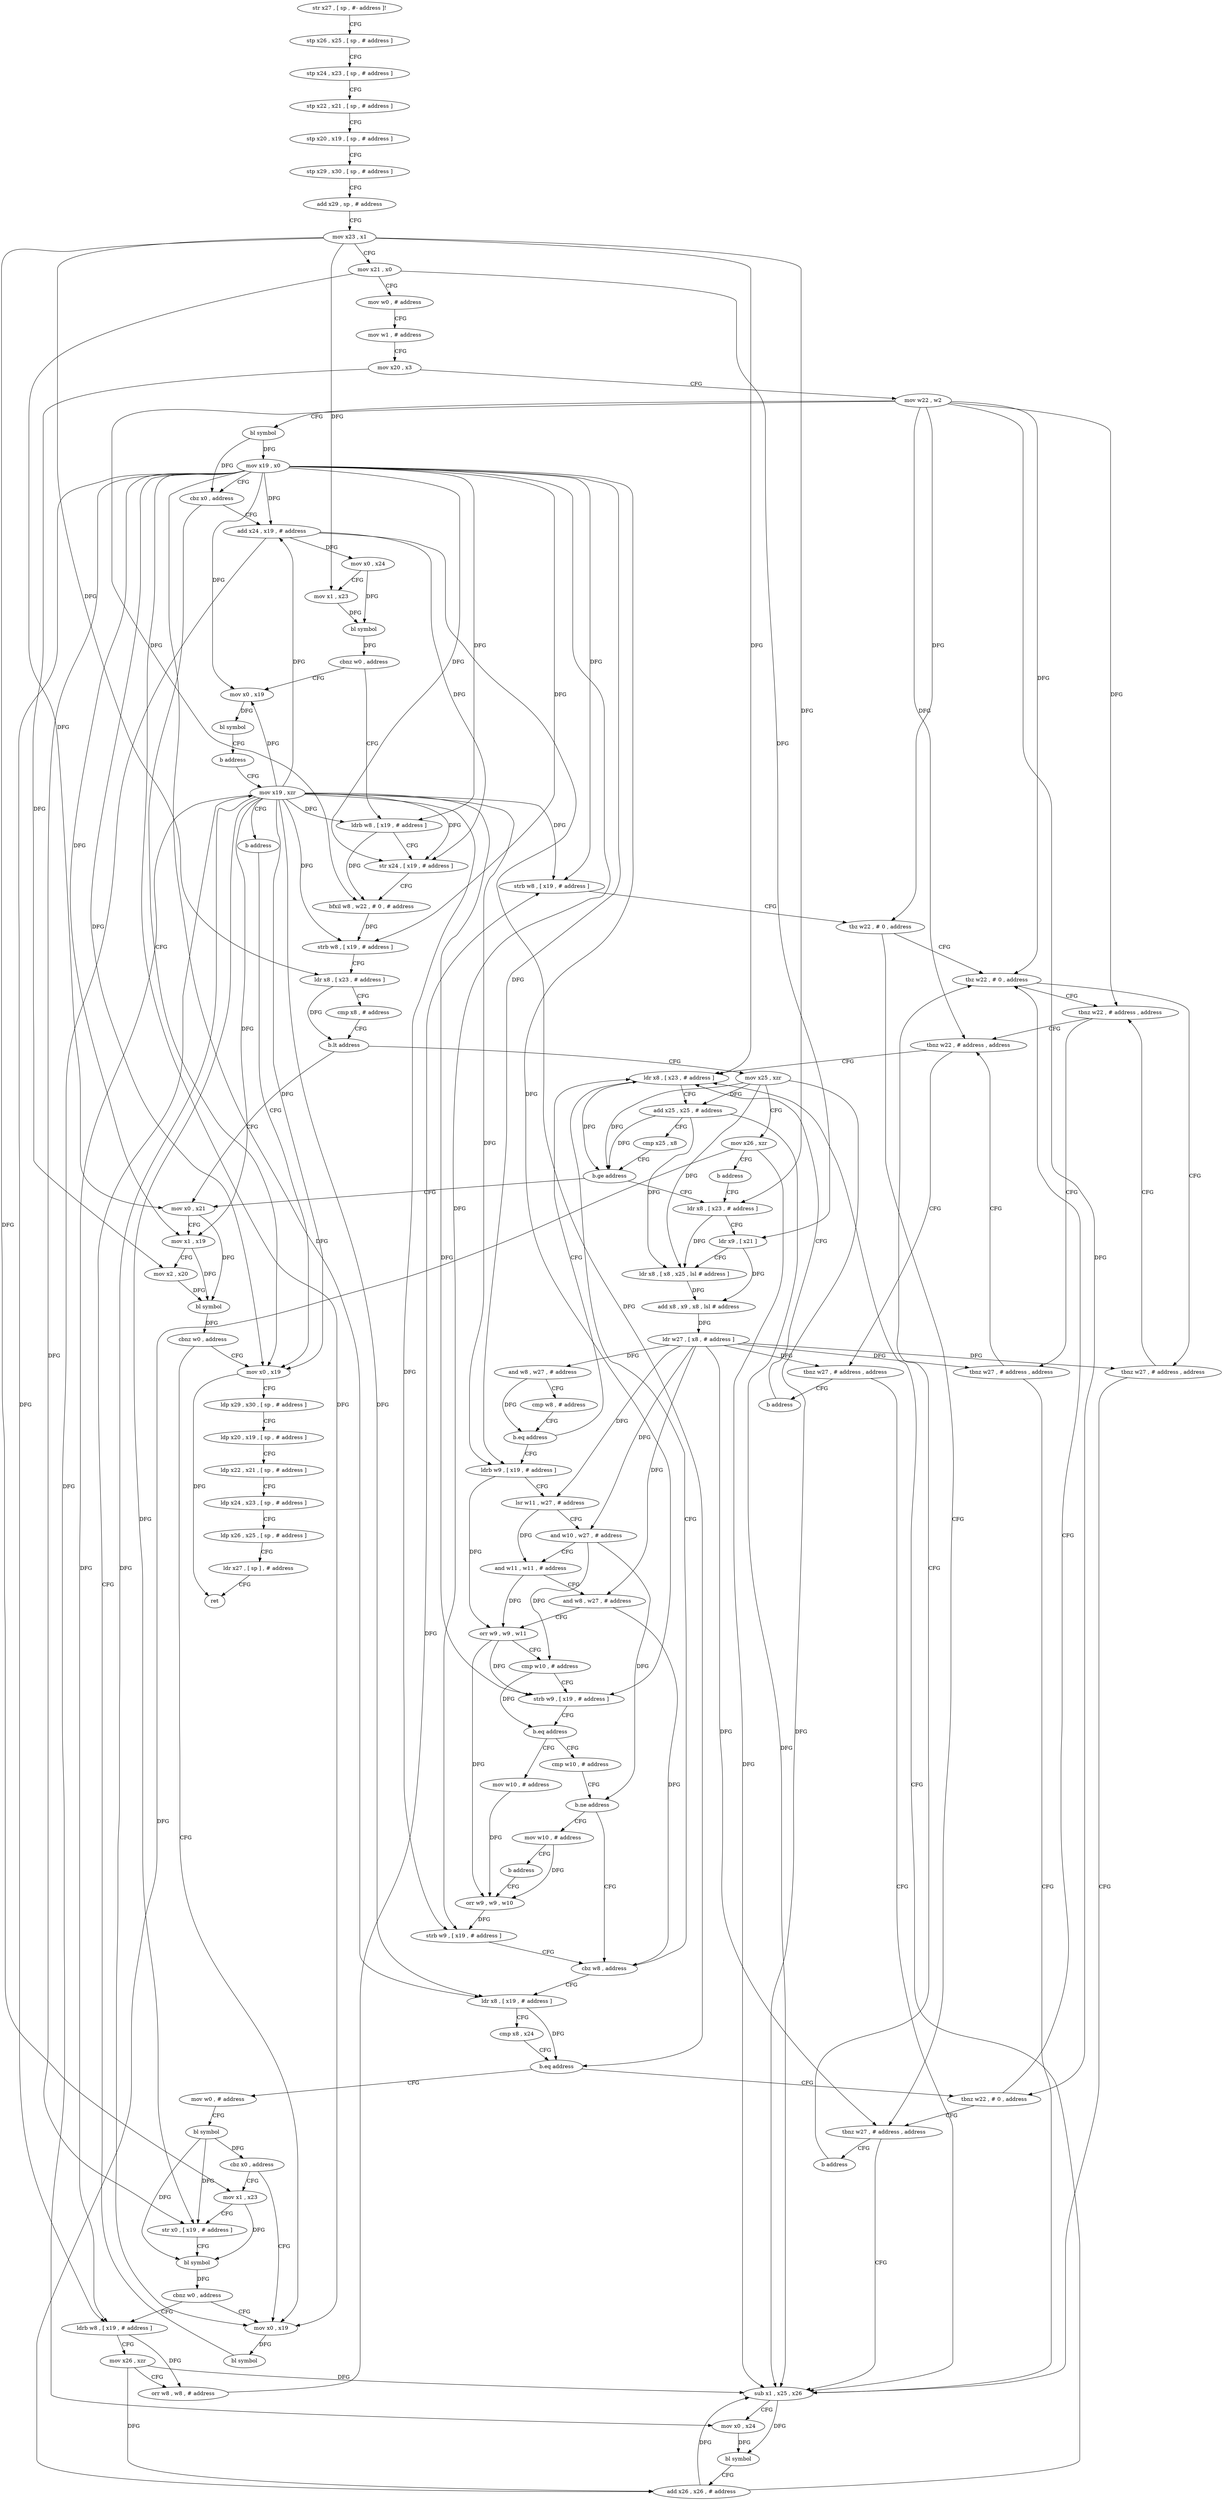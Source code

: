 digraph "func" {
"4242284" [label = "str x27 , [ sp , #- address ]!" ]
"4242288" [label = "stp x26 , x25 , [ sp , # address ]" ]
"4242292" [label = "stp x24 , x23 , [ sp , # address ]" ]
"4242296" [label = "stp x22 , x21 , [ sp , # address ]" ]
"4242300" [label = "stp x20 , x19 , [ sp , # address ]" ]
"4242304" [label = "stp x29 , x30 , [ sp , # address ]" ]
"4242308" [label = "add x29 , sp , # address" ]
"4242312" [label = "mov x23 , x1" ]
"4242316" [label = "mov x21 , x0" ]
"4242320" [label = "mov w0 , # address" ]
"4242324" [label = "mov w1 , # address" ]
"4242328" [label = "mov x20 , x3" ]
"4242332" [label = "mov w22 , w2" ]
"4242336" [label = "bl symbol" ]
"4242340" [label = "mov x19 , x0" ]
"4242344" [label = "cbz x0 , address" ]
"4242660" [label = "mov x0 , x19" ]
"4242348" [label = "add x24 , x19 , # address" ]
"4242664" [label = "ldp x29 , x30 , [ sp , # address ]" ]
"4242668" [label = "ldp x20 , x19 , [ sp , # address ]" ]
"4242672" [label = "ldp x22 , x21 , [ sp , # address ]" ]
"4242676" [label = "ldp x24 , x23 , [ sp , # address ]" ]
"4242680" [label = "ldp x26 , x25 , [ sp , # address ]" ]
"4242684" [label = "ldr x27 , [ sp ] , # address" ]
"4242688" [label = "ret" ]
"4242352" [label = "mov x0 , x24" ]
"4242356" [label = "mov x1 , x23" ]
"4242360" [label = "bl symbol" ]
"4242364" [label = "cbnz w0 , address" ]
"4242708" [label = "mov x0 , x19" ]
"4242368" [label = "ldrb w8 , [ x19 , # address ]" ]
"4242712" [label = "bl symbol" ]
"4242716" [label = "b address" ]
"4242700" [label = "mov x19 , xzr" ]
"4242372" [label = "str x24 , [ x19 , # address ]" ]
"4242376" [label = "bfxil w8 , w22 , # 0 , # address" ]
"4242380" [label = "strb w8 , [ x19 , # address ]" ]
"4242384" [label = "ldr x8 , [ x23 , # address ]" ]
"4242388" [label = "cmp x8 , # address" ]
"4242392" [label = "b.lt address" ]
"4242640" [label = "mov x0 , x21" ]
"4242396" [label = "mov x25 , xzr" ]
"4242704" [label = "b address" ]
"4242644" [label = "mov x1 , x19" ]
"4242648" [label = "mov x2 , x20" ]
"4242652" [label = "bl symbol" ]
"4242656" [label = "cbnz w0 , address" ]
"4242692" [label = "mov x0 , x19" ]
"4242400" [label = "mov x26 , xzr" ]
"4242404" [label = "b address" ]
"4242440" [label = "ldr x8 , [ x23 , # address ]" ]
"4242696" [label = "bl symbol" ]
"4242444" [label = "ldr x9 , [ x21 ]" ]
"4242448" [label = "ldr x8 , [ x8 , x25 , lsl # address ]" ]
"4242452" [label = "add x8 , x9 , x8 , lsl # address" ]
"4242456" [label = "ldr w27 , [ x8 , # address ]" ]
"4242460" [label = "and w8 , w27 , # address" ]
"4242464" [label = "cmp w8 , # address" ]
"4242468" [label = "b.eq address" ]
"4242424" [label = "ldr x8 , [ x23 , # address ]" ]
"4242472" [label = "ldrb w9 , [ x19 , # address ]" ]
"4242428" [label = "add x25 , x25 , # address" ]
"4242432" [label = "cmp x25 , x8" ]
"4242436" [label = "b.ge address" ]
"4242476" [label = "lsr w11 , w27 , # address" ]
"4242480" [label = "and w10 , w27 , # address" ]
"4242484" [label = "and w11 , w11 , # address" ]
"4242488" [label = "and w8 , w27 , # address" ]
"4242492" [label = "orr w9 , w9 , w11" ]
"4242496" [label = "cmp w10 , # address" ]
"4242500" [label = "strb w9 , [ x19 , # address ]" ]
"4242504" [label = "b.eq address" ]
"4242524" [label = "mov w10 , # address" ]
"4242508" [label = "cmp w10 , # address" ]
"4242528" [label = "orr w9 , w9 , w10" ]
"4242512" [label = "b.ne address" ]
"4242536" [label = "cbz w8 , address" ]
"4242516" [label = "mov w10 , # address" ]
"4242540" [label = "ldr x8 , [ x19 , # address ]" ]
"4242544" [label = "cmp x8 , x24" ]
"4242548" [label = "b.eq address" ]
"4242564" [label = "mov w0 , # address" ]
"4242552" [label = "tbnz w22 , # 0 , address" ]
"4242520" [label = "b address" ]
"4242568" [label = "bl symbol" ]
"4242572" [label = "cbz x0 , address" ]
"4242576" [label = "mov x1 , x23" ]
"4242612" [label = "tbz w22 , # 0 , address" ]
"4242556" [label = "tbnz w27 , # address , address" ]
"4242532" [label = "strb w9 , [ x19 , # address ]" ]
"4242580" [label = "str x0 , [ x19 , # address ]" ]
"4242584" [label = "bl symbol" ]
"4242588" [label = "cbnz w0 , address" ]
"4242592" [label = "ldrb w8 , [ x19 , # address ]" ]
"4242620" [label = "tbnz w22 , # address , address" ]
"4242616" [label = "tbnz w27 , # address , address" ]
"4242408" [label = "sub x1 , x25 , x26" ]
"4242560" [label = "b address" ]
"4242596" [label = "mov x26 , xzr" ]
"4242600" [label = "orr w8 , w8 , # address" ]
"4242604" [label = "strb w8 , [ x19 , # address ]" ]
"4242608" [label = "tbz w22 , # 0 , address" ]
"4242628" [label = "tbnz w22 , # address , address" ]
"4242624" [label = "tbnz w27 , # address , address" ]
"4242412" [label = "mov x0 , x24" ]
"4242416" [label = "bl symbol" ]
"4242420" [label = "add x26 , x26 , # address" ]
"4242632" [label = "tbnz w27 , # address , address" ]
"4242636" [label = "b address" ]
"4242284" -> "4242288" [ label = "CFG" ]
"4242288" -> "4242292" [ label = "CFG" ]
"4242292" -> "4242296" [ label = "CFG" ]
"4242296" -> "4242300" [ label = "CFG" ]
"4242300" -> "4242304" [ label = "CFG" ]
"4242304" -> "4242308" [ label = "CFG" ]
"4242308" -> "4242312" [ label = "CFG" ]
"4242312" -> "4242316" [ label = "CFG" ]
"4242312" -> "4242356" [ label = "DFG" ]
"4242312" -> "4242384" [ label = "DFG" ]
"4242312" -> "4242440" [ label = "DFG" ]
"4242312" -> "4242424" [ label = "DFG" ]
"4242312" -> "4242576" [ label = "DFG" ]
"4242316" -> "4242320" [ label = "CFG" ]
"4242316" -> "4242640" [ label = "DFG" ]
"4242316" -> "4242444" [ label = "DFG" ]
"4242320" -> "4242324" [ label = "CFG" ]
"4242324" -> "4242328" [ label = "CFG" ]
"4242328" -> "4242332" [ label = "CFG" ]
"4242328" -> "4242648" [ label = "DFG" ]
"4242332" -> "4242336" [ label = "CFG" ]
"4242332" -> "4242376" [ label = "DFG" ]
"4242332" -> "4242552" [ label = "DFG" ]
"4242332" -> "4242612" [ label = "DFG" ]
"4242332" -> "4242608" [ label = "DFG" ]
"4242332" -> "4242620" [ label = "DFG" ]
"4242332" -> "4242628" [ label = "DFG" ]
"4242336" -> "4242340" [ label = "DFG" ]
"4242336" -> "4242344" [ label = "DFG" ]
"4242340" -> "4242344" [ label = "CFG" ]
"4242340" -> "4242660" [ label = "DFG" ]
"4242340" -> "4242348" [ label = "DFG" ]
"4242340" -> "4242708" [ label = "DFG" ]
"4242340" -> "4242368" [ label = "DFG" ]
"4242340" -> "4242372" [ label = "DFG" ]
"4242340" -> "4242380" [ label = "DFG" ]
"4242340" -> "4242644" [ label = "DFG" ]
"4242340" -> "4242692" [ label = "DFG" ]
"4242340" -> "4242472" [ label = "DFG" ]
"4242340" -> "4242500" [ label = "DFG" ]
"4242340" -> "4242532" [ label = "DFG" ]
"4242340" -> "4242540" [ label = "DFG" ]
"4242340" -> "4242580" [ label = "DFG" ]
"4242340" -> "4242592" [ label = "DFG" ]
"4242340" -> "4242604" [ label = "DFG" ]
"4242344" -> "4242660" [ label = "CFG" ]
"4242344" -> "4242348" [ label = "CFG" ]
"4242660" -> "4242664" [ label = "CFG" ]
"4242660" -> "4242688" [ label = "DFG" ]
"4242348" -> "4242352" [ label = "DFG" ]
"4242348" -> "4242372" [ label = "DFG" ]
"4242348" -> "4242548" [ label = "DFG" ]
"4242348" -> "4242412" [ label = "DFG" ]
"4242664" -> "4242668" [ label = "CFG" ]
"4242668" -> "4242672" [ label = "CFG" ]
"4242672" -> "4242676" [ label = "CFG" ]
"4242676" -> "4242680" [ label = "CFG" ]
"4242680" -> "4242684" [ label = "CFG" ]
"4242684" -> "4242688" [ label = "CFG" ]
"4242352" -> "4242356" [ label = "CFG" ]
"4242352" -> "4242360" [ label = "DFG" ]
"4242356" -> "4242360" [ label = "DFG" ]
"4242360" -> "4242364" [ label = "DFG" ]
"4242364" -> "4242708" [ label = "CFG" ]
"4242364" -> "4242368" [ label = "CFG" ]
"4242708" -> "4242712" [ label = "DFG" ]
"4242368" -> "4242372" [ label = "CFG" ]
"4242368" -> "4242376" [ label = "DFG" ]
"4242712" -> "4242716" [ label = "CFG" ]
"4242716" -> "4242700" [ label = "CFG" ]
"4242700" -> "4242704" [ label = "CFG" ]
"4242700" -> "4242660" [ label = "DFG" ]
"4242700" -> "4242348" [ label = "DFG" ]
"4242700" -> "4242708" [ label = "DFG" ]
"4242700" -> "4242368" [ label = "DFG" ]
"4242700" -> "4242372" [ label = "DFG" ]
"4242700" -> "4242380" [ label = "DFG" ]
"4242700" -> "4242644" [ label = "DFG" ]
"4242700" -> "4242692" [ label = "DFG" ]
"4242700" -> "4242472" [ label = "DFG" ]
"4242700" -> "4242500" [ label = "DFG" ]
"4242700" -> "4242532" [ label = "DFG" ]
"4242700" -> "4242540" [ label = "DFG" ]
"4242700" -> "4242580" [ label = "DFG" ]
"4242700" -> "4242592" [ label = "DFG" ]
"4242700" -> "4242604" [ label = "DFG" ]
"4242372" -> "4242376" [ label = "CFG" ]
"4242376" -> "4242380" [ label = "DFG" ]
"4242380" -> "4242384" [ label = "CFG" ]
"4242384" -> "4242388" [ label = "CFG" ]
"4242384" -> "4242392" [ label = "DFG" ]
"4242388" -> "4242392" [ label = "CFG" ]
"4242392" -> "4242640" [ label = "CFG" ]
"4242392" -> "4242396" [ label = "CFG" ]
"4242640" -> "4242644" [ label = "CFG" ]
"4242640" -> "4242652" [ label = "DFG" ]
"4242396" -> "4242400" [ label = "CFG" ]
"4242396" -> "4242448" [ label = "DFG" ]
"4242396" -> "4242428" [ label = "DFG" ]
"4242396" -> "4242436" [ label = "DFG" ]
"4242396" -> "4242408" [ label = "DFG" ]
"4242704" -> "4242660" [ label = "CFG" ]
"4242644" -> "4242648" [ label = "CFG" ]
"4242644" -> "4242652" [ label = "DFG" ]
"4242648" -> "4242652" [ label = "DFG" ]
"4242652" -> "4242656" [ label = "DFG" ]
"4242656" -> "4242692" [ label = "CFG" ]
"4242656" -> "4242660" [ label = "CFG" ]
"4242692" -> "4242696" [ label = "DFG" ]
"4242400" -> "4242404" [ label = "CFG" ]
"4242400" -> "4242408" [ label = "DFG" ]
"4242400" -> "4242420" [ label = "DFG" ]
"4242404" -> "4242440" [ label = "CFG" ]
"4242440" -> "4242444" [ label = "CFG" ]
"4242440" -> "4242448" [ label = "DFG" ]
"4242696" -> "4242700" [ label = "CFG" ]
"4242444" -> "4242448" [ label = "CFG" ]
"4242444" -> "4242452" [ label = "DFG" ]
"4242448" -> "4242452" [ label = "DFG" ]
"4242452" -> "4242456" [ label = "DFG" ]
"4242456" -> "4242460" [ label = "DFG" ]
"4242456" -> "4242476" [ label = "DFG" ]
"4242456" -> "4242480" [ label = "DFG" ]
"4242456" -> "4242488" [ label = "DFG" ]
"4242456" -> "4242556" [ label = "DFG" ]
"4242456" -> "4242616" [ label = "DFG" ]
"4242456" -> "4242624" [ label = "DFG" ]
"4242456" -> "4242632" [ label = "DFG" ]
"4242460" -> "4242464" [ label = "CFG" ]
"4242460" -> "4242468" [ label = "DFG" ]
"4242464" -> "4242468" [ label = "CFG" ]
"4242468" -> "4242424" [ label = "CFG" ]
"4242468" -> "4242472" [ label = "CFG" ]
"4242424" -> "4242428" [ label = "CFG" ]
"4242424" -> "4242436" [ label = "DFG" ]
"4242472" -> "4242476" [ label = "CFG" ]
"4242472" -> "4242492" [ label = "DFG" ]
"4242428" -> "4242432" [ label = "CFG" ]
"4242428" -> "4242448" [ label = "DFG" ]
"4242428" -> "4242436" [ label = "DFG" ]
"4242428" -> "4242408" [ label = "DFG" ]
"4242432" -> "4242436" [ label = "CFG" ]
"4242436" -> "4242640" [ label = "CFG" ]
"4242436" -> "4242440" [ label = "CFG" ]
"4242476" -> "4242480" [ label = "CFG" ]
"4242476" -> "4242484" [ label = "DFG" ]
"4242480" -> "4242484" [ label = "CFG" ]
"4242480" -> "4242496" [ label = "DFG" ]
"4242480" -> "4242512" [ label = "DFG" ]
"4242484" -> "4242488" [ label = "CFG" ]
"4242484" -> "4242492" [ label = "DFG" ]
"4242488" -> "4242492" [ label = "CFG" ]
"4242488" -> "4242536" [ label = "DFG" ]
"4242492" -> "4242496" [ label = "CFG" ]
"4242492" -> "4242500" [ label = "DFG" ]
"4242492" -> "4242528" [ label = "DFG" ]
"4242496" -> "4242500" [ label = "CFG" ]
"4242496" -> "4242504" [ label = "DFG" ]
"4242500" -> "4242504" [ label = "CFG" ]
"4242504" -> "4242524" [ label = "CFG" ]
"4242504" -> "4242508" [ label = "CFG" ]
"4242524" -> "4242528" [ label = "DFG" ]
"4242508" -> "4242512" [ label = "CFG" ]
"4242528" -> "4242532" [ label = "DFG" ]
"4242512" -> "4242536" [ label = "CFG" ]
"4242512" -> "4242516" [ label = "CFG" ]
"4242536" -> "4242424" [ label = "CFG" ]
"4242536" -> "4242540" [ label = "CFG" ]
"4242516" -> "4242520" [ label = "CFG" ]
"4242516" -> "4242528" [ label = "DFG" ]
"4242540" -> "4242544" [ label = "CFG" ]
"4242540" -> "4242548" [ label = "DFG" ]
"4242544" -> "4242548" [ label = "CFG" ]
"4242548" -> "4242564" [ label = "CFG" ]
"4242548" -> "4242552" [ label = "CFG" ]
"4242564" -> "4242568" [ label = "CFG" ]
"4242552" -> "4242612" [ label = "CFG" ]
"4242552" -> "4242556" [ label = "CFG" ]
"4242520" -> "4242528" [ label = "CFG" ]
"4242568" -> "4242572" [ label = "DFG" ]
"4242568" -> "4242580" [ label = "DFG" ]
"4242568" -> "4242584" [ label = "DFG" ]
"4242572" -> "4242692" [ label = "CFG" ]
"4242572" -> "4242576" [ label = "CFG" ]
"4242576" -> "4242580" [ label = "CFG" ]
"4242576" -> "4242584" [ label = "DFG" ]
"4242612" -> "4242620" [ label = "CFG" ]
"4242612" -> "4242616" [ label = "CFG" ]
"4242556" -> "4242408" [ label = "CFG" ]
"4242556" -> "4242560" [ label = "CFG" ]
"4242532" -> "4242536" [ label = "CFG" ]
"4242580" -> "4242584" [ label = "CFG" ]
"4242584" -> "4242588" [ label = "DFG" ]
"4242588" -> "4242692" [ label = "CFG" ]
"4242588" -> "4242592" [ label = "CFG" ]
"4242592" -> "4242596" [ label = "CFG" ]
"4242592" -> "4242600" [ label = "DFG" ]
"4242620" -> "4242628" [ label = "CFG" ]
"4242620" -> "4242624" [ label = "CFG" ]
"4242616" -> "4242408" [ label = "CFG" ]
"4242616" -> "4242620" [ label = "CFG" ]
"4242408" -> "4242412" [ label = "CFG" ]
"4242408" -> "4242416" [ label = "DFG" ]
"4242560" -> "4242612" [ label = "CFG" ]
"4242596" -> "4242600" [ label = "CFG" ]
"4242596" -> "4242408" [ label = "DFG" ]
"4242596" -> "4242420" [ label = "DFG" ]
"4242600" -> "4242604" [ label = "DFG" ]
"4242604" -> "4242608" [ label = "CFG" ]
"4242608" -> "4242556" [ label = "CFG" ]
"4242608" -> "4242612" [ label = "CFG" ]
"4242628" -> "4242424" [ label = "CFG" ]
"4242628" -> "4242632" [ label = "CFG" ]
"4242624" -> "4242408" [ label = "CFG" ]
"4242624" -> "4242628" [ label = "CFG" ]
"4242412" -> "4242416" [ label = "DFG" ]
"4242416" -> "4242420" [ label = "CFG" ]
"4242420" -> "4242424" [ label = "CFG" ]
"4242420" -> "4242408" [ label = "DFG" ]
"4242632" -> "4242408" [ label = "CFG" ]
"4242632" -> "4242636" [ label = "CFG" ]
"4242636" -> "4242424" [ label = "CFG" ]
}
